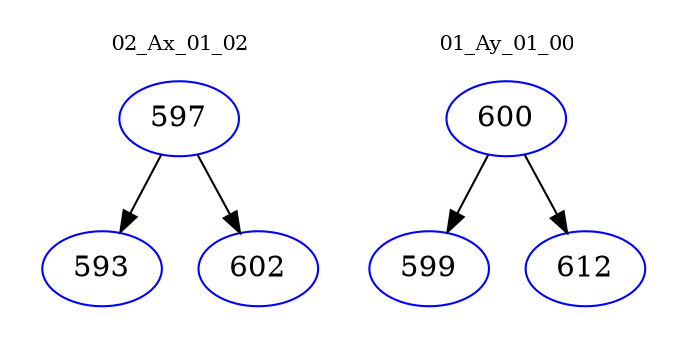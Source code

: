 digraph{
subgraph cluster_0 {
color = white
label = "02_Ax_01_02";
fontsize=10;
T0_597 [label="597", color="blue"]
T0_597 -> T0_593 [color="black"]
T0_593 [label="593", color="blue"]
T0_597 -> T0_602 [color="black"]
T0_602 [label="602", color="blue"]
}
subgraph cluster_1 {
color = white
label = "01_Ay_01_00";
fontsize=10;
T1_600 [label="600", color="blue"]
T1_600 -> T1_599 [color="black"]
T1_599 [label="599", color="blue"]
T1_600 -> T1_612 [color="black"]
T1_612 [label="612", color="blue"]
}
}
